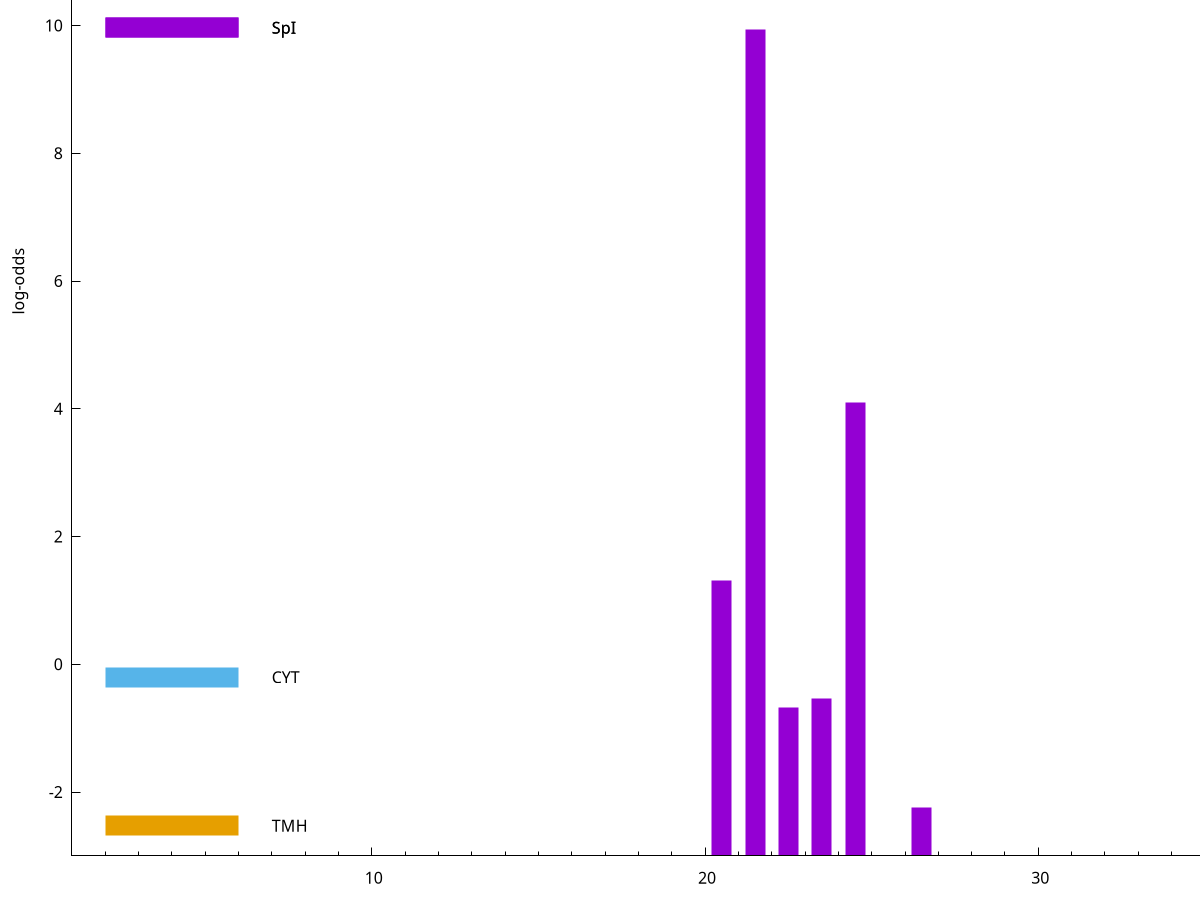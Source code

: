 set title "LipoP predictions for SRR5666568.gff"
set size 2., 1.4
set xrange [1:70] 
set mxtics 10
set yrange [-3:15]
set y2range [0:18]
set ylabel "log-odds"
set term postscript eps color solid "Helvetica" 30
set output "SRR5666568.gff588.eps"
set arrow from 2,9.96538 to 6,9.96538 nohead lt 1 lw 20
set label "SpI" at 7,9.96538
set arrow from 2,-0.200913 to 6,-0.200913 nohead lt 3 lw 20
set label "CYT" at 7,-0.200913
set arrow from 2,-2.52723 to 6,-2.52723 nohead lt 4 lw 20
set label "TMH" at 7,-2.52723
set arrow from 2,9.96538 to 6,9.96538 nohead lt 1 lw 20
set label "SpI" at 7,9.96538
# NOTE: The scores below are the log-odds scores with the threshold
# NOTE: subtracted (a hack to make gnuplot make the histogram all
# NOTE: look nice).
plot "-" axes x1y2 title "" with impulses lt 1 lw 20
21.500000 12.934460
24.500000 7.095840
20.500000 4.311680
23.500000 2.470179
22.500000 2.323223
26.500000 0.754180
e
exit
